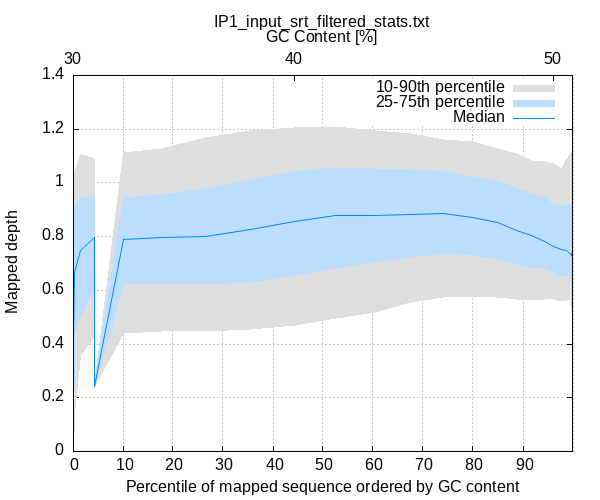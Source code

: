 
            set terminal png size 600,500 truecolor
            set output "/home/qianhui/deaf1_chipseq/data/02_data_processed/samplestats/IP1_input_srt_filtered_stats/gc-depth.png"
            set grid xtics ytics y2tics back lc rgb "#cccccc"
            set ylabel "Mapped depth"
            set xlabel "Percentile of mapped sequence ordered by GC content"
            set x2label "GC Content [%]"
            set title "IP1_input_srt_filtered_stats.txt" noenhanced
            set x2tics ("30" 0.075,"40" 44.301,"50" 96.161)
            set xtics nomirror
            set xrange [0.1:99.9]

            plot '-' using 1:2:3 with filledcurve lt 1 lc rgb "#dedede" t '10-90th percentile' , \
                 '-' using 1:2:3 with filledcurve lt 1 lc rgb "#bbdeff" t '25-75th percentile' , \
                 '-' using 1:2 with lines lc rgb "#0084ff" t 'Median'
        0.002	0.000	0.000
0.002	0.002	0.002
0.004	0.002	0.002
0.005	0.002	0.002
0.006	0.002	0.002
0.007	0.002	0.002
0.008	0.002	0.002
0.009	0.015	0.015
0.010	0.002	0.002
0.011	0.007	0.007
0.017	0.002	0.005
0.017	0.005	0.005
0.022	0.002	0.010
0.023	0.010	0.010
0.025	0.002	0.002
0.028	0.005	0.068
0.040	0.002	0.007
0.043	0.005	0.075
0.051	0.002	0.002
0.058	0.005	0.015
0.075	0.002	0.038
0.093	0.005	1.217
0.152	0.002	0.865
0.397	0.147	1.040
1.525	0.357	1.105
4.382	0.430	1.090
4.383	0.243	0.243
10.050	0.440	1.115
17.600	0.445	1.128
26.538	0.447	1.170
35.527	0.455	1.197
44.301	0.470	1.205
52.579	0.495	1.210
60.217	0.517	1.195
67.467	0.553	1.183
74.098	0.572	1.160
79.931	0.577	1.153
84.875	0.575	1.128
88.728	0.567	1.110
91.762	0.562	1.082
94.227	0.567	1.080
96.161	0.565	1.072
97.613	0.560	1.055
98.639	0.562	1.087
99.299	0.577	1.102
99.664	0.530	1.112
99.854	0.562	1.120
99.937	0.010	1.065
99.966	0.023	0.938
99.981	0.002	0.908
99.985	0.005	1.160
99.990	0.002	0.002
99.991	0.013	0.013
99.993	0.002	0.010
99.997	0.002	6.253
99.998	0.007	0.007
100.000	0.002	0.002
end
0.002	0.000	0.000
0.002	0.002	0.002
0.004	0.002	0.002
0.005	0.002	0.002
0.006	0.002	0.002
0.007	0.002	0.002
0.008	0.002	0.002
0.009	0.015	0.015
0.010	0.002	0.002
0.011	0.007	0.007
0.017	0.002	0.005
0.017	0.005	0.005
0.022	0.002	0.007
0.023	0.010	0.010
0.025	0.002	0.002
0.028	0.005	0.018
0.040	0.002	0.005
0.043	0.005	0.015
0.051	0.002	0.002
0.058	0.005	0.010
0.075	0.002	0.023
0.093	0.010	0.465
0.152	0.010	0.590
0.397	0.438	0.908
1.525	0.505	0.945
4.382	0.610	0.950
4.383	0.243	0.243
10.050	0.623	0.947
17.600	0.623	0.957
26.538	0.623	0.978
35.527	0.630	1.013
44.301	0.655	1.043
52.579	0.683	1.058
60.217	0.705	1.055
67.467	0.723	1.050
74.098	0.738	1.043
79.931	0.728	1.023
84.875	0.720	1.008
88.728	0.697	0.978
91.762	0.683	0.960
94.227	0.680	0.947
96.161	0.665	0.920
97.613	0.652	0.913
98.639	0.655	0.920
99.299	0.642	0.923
99.664	0.627	0.910
99.854	0.642	0.910
99.937	0.580	0.875
99.966	0.587	0.837
99.981	0.002	0.825
99.985	0.005	0.880
99.990	0.002	0.002
99.991	0.013	0.013
99.993	0.002	0.010
99.997	0.002	0.010
99.998	0.007	0.007
100.000	0.002	0.002
end
0.002	0.000
0.002	0.002
0.004	0.002
0.005	0.002
0.006	0.002
0.007	0.002
0.008	0.002
0.009	0.015
0.010	0.002
0.011	0.007
0.017	0.002
0.017	0.005
0.022	0.002
0.023	0.010
0.025	0.002
0.028	0.010
0.040	0.002
0.043	0.005
0.051	0.002
0.058	0.007
0.075	0.013
0.093	0.038
0.152	0.420
0.397	0.665
1.525	0.750
4.382	0.798
4.383	0.243
10.050	0.790
17.600	0.795
26.538	0.800
35.527	0.825
44.301	0.855
52.579	0.877
60.217	0.880
67.467	0.882
74.098	0.885
79.931	0.873
84.875	0.853
88.728	0.822
91.762	0.803
94.227	0.783
96.161	0.762
97.613	0.752
98.639	0.748
99.299	0.738
99.664	0.730
99.854	0.752
99.937	0.710
99.966	0.660
99.981	0.517
99.985	0.645
99.990	0.002
99.991	0.013
99.993	0.002
99.997	0.002
99.998	0.007
100.000	0.002
end
